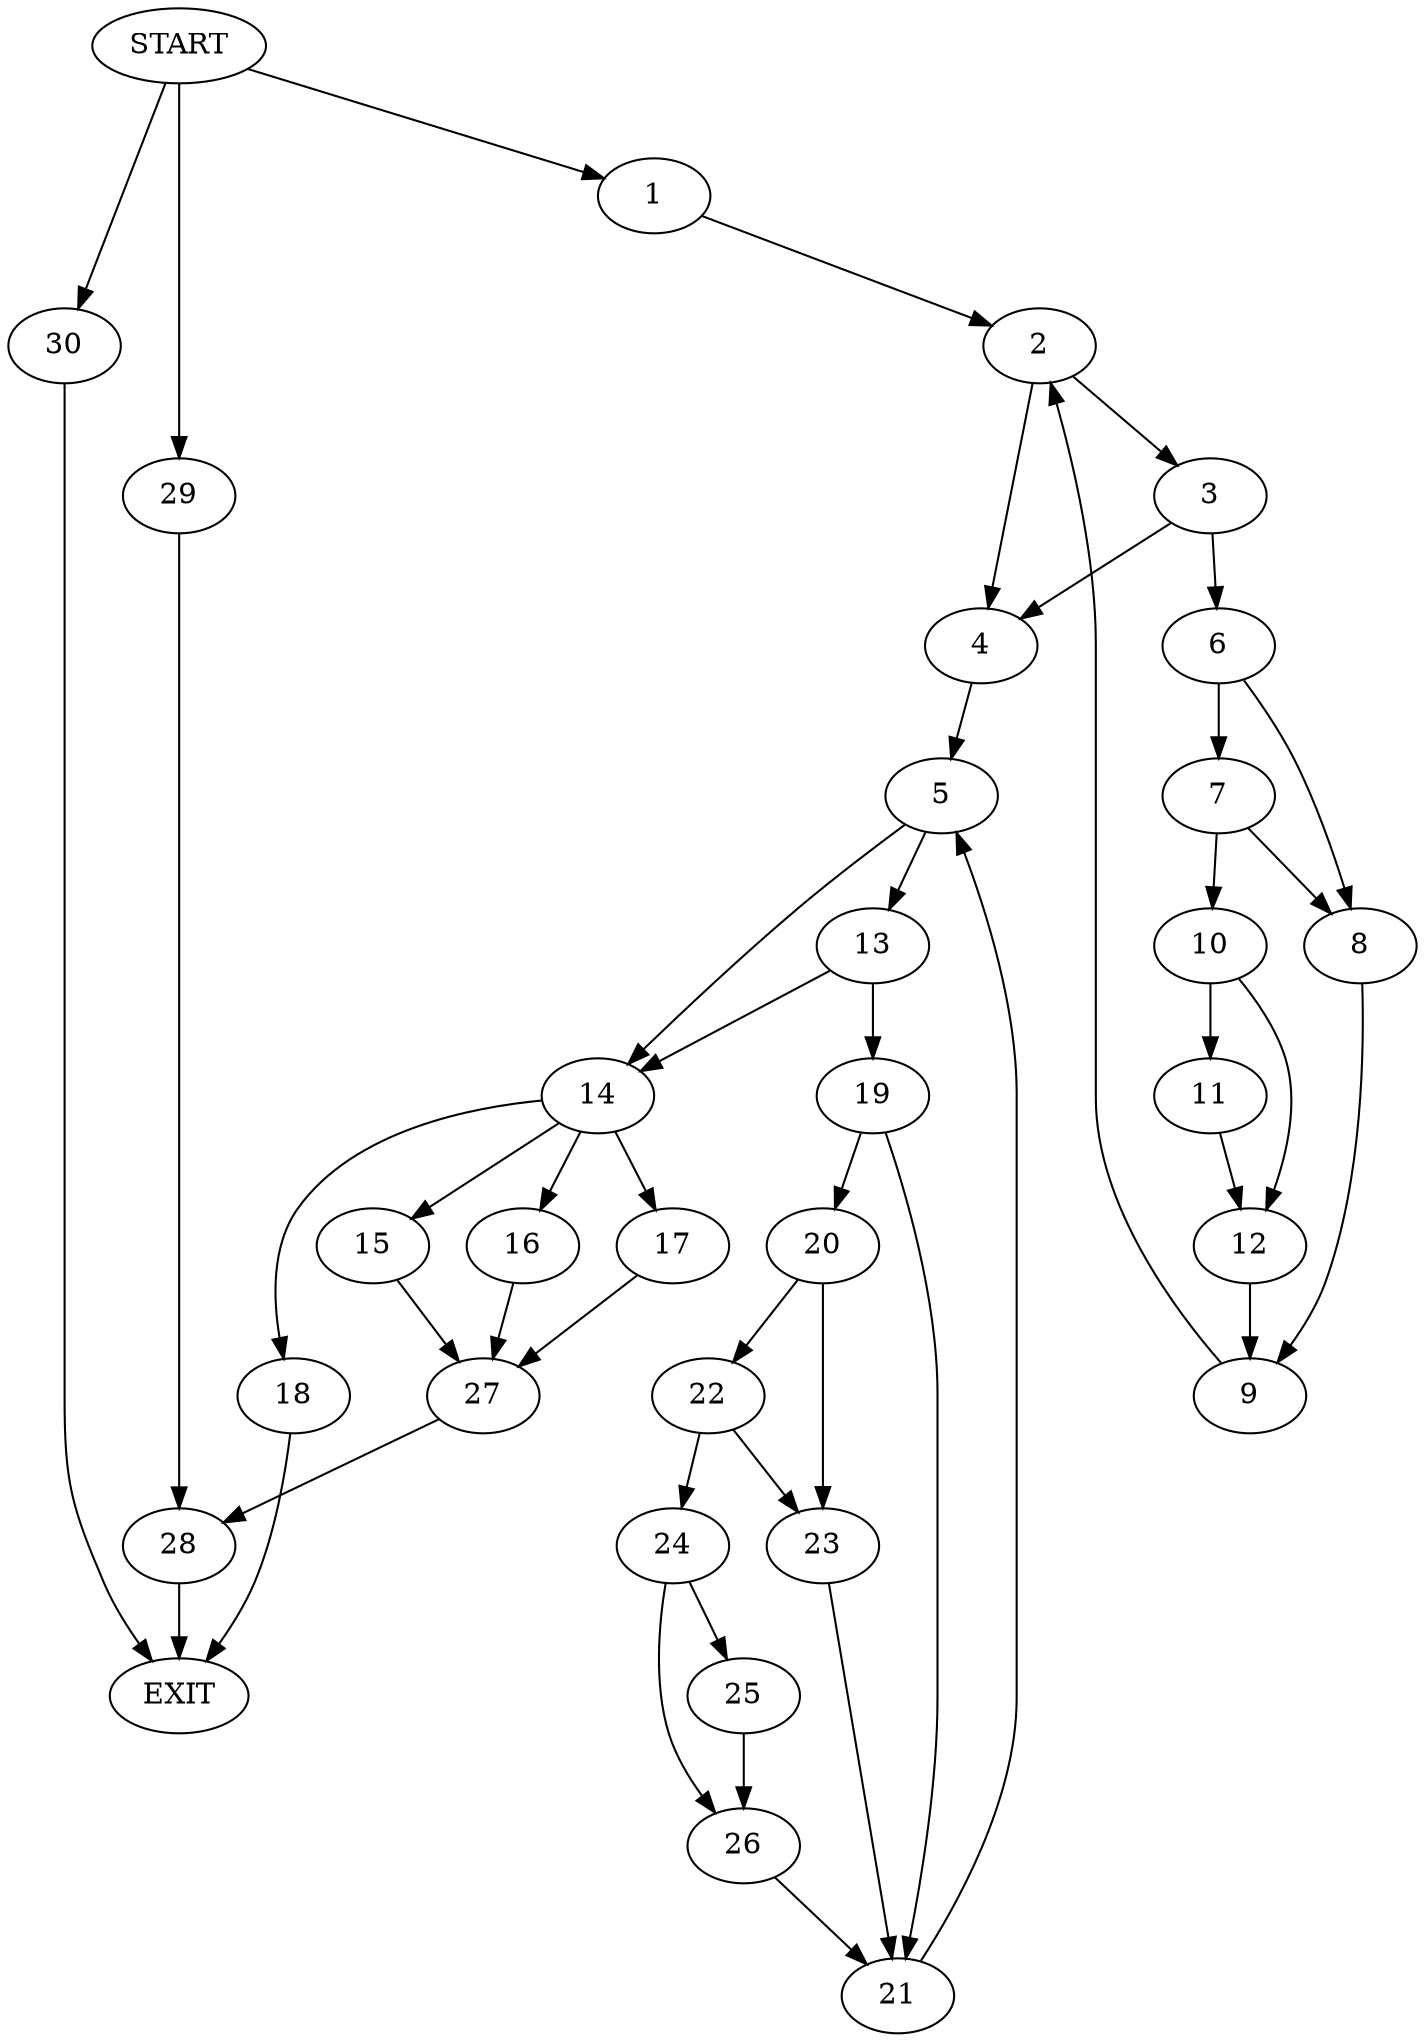 digraph {
0 [label="START"];
1;
2;
3;
4;
5;
6;
7;
8;
9;
10;
11;
12;
13;
14;
15;
16;
17;
18;
19;
20;
21;
22;
23;
24;
25;
26;
27;
28;
29;
30;
31 [label="EXIT"];
0 -> 1;
1 -> 2;
2 -> 3;
2 -> 4;
4 -> 5;
3 -> 4;
3 -> 6;
6 -> 7;
6 -> 8;
8 -> 9;
7 -> 10;
7 -> 8;
10 -> 11;
10 -> 12;
9 -> 2;
12 -> 9;
11 -> 12;
5 -> 13;
5 -> 14;
14 -> 15;
14 -> 16;
14 -> 17;
14 -> 18;
13 -> 14;
13 -> 19;
19 -> 20;
19 -> 21;
20 -> 22;
20 -> 23;
21 -> 5;
23 -> 21;
22 -> 24;
22 -> 23;
24 -> 25;
24 -> 26;
26 -> 21;
25 -> 26;
15 -> 27;
18 -> 31;
16 -> 27;
17 -> 27;
27 -> 28;
28 -> 31;
0 -> 29;
29 -> 28;
0 -> 30;
30 -> 31;
}